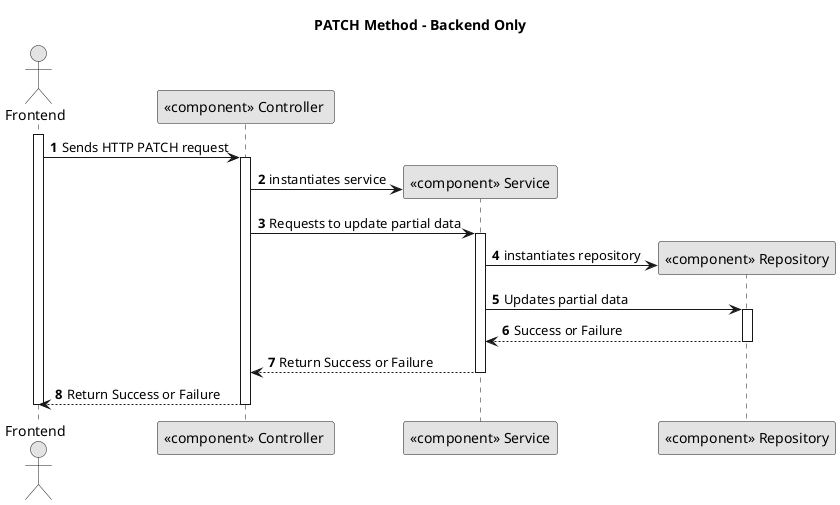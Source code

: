 @startuml

skinparam monochrome true
skinparam packageStyle rectangle
skinparam shadowing false

title PATCH Method - Backend Only

autonumber

actor "Frontend" as Frontend
participant "<<component>> Controller " as Controller
participant "<<component>> Service" as BackendService
participant "<<component>> Repository" as Repository

activate Frontend

    Frontend -> Controller : Sends HTTP PATCH request
    activate Controller

        Controller -> BackendService** : instantiates service

        Controller -> BackendService : Requests to update partial data
        activate BackendService

            BackendService -> Repository** : instantiates repository

            BackendService -> Repository : Updates partial data
            activate Repository

                Repository --> BackendService : Success or Failure
            deactivate Repository

        BackendService --> Controller : Return Success or Failure
        deactivate BackendService

    Controller --> Frontend : Return Success or Failure
    deactivate Controller

deactivate Frontend

@enduml
